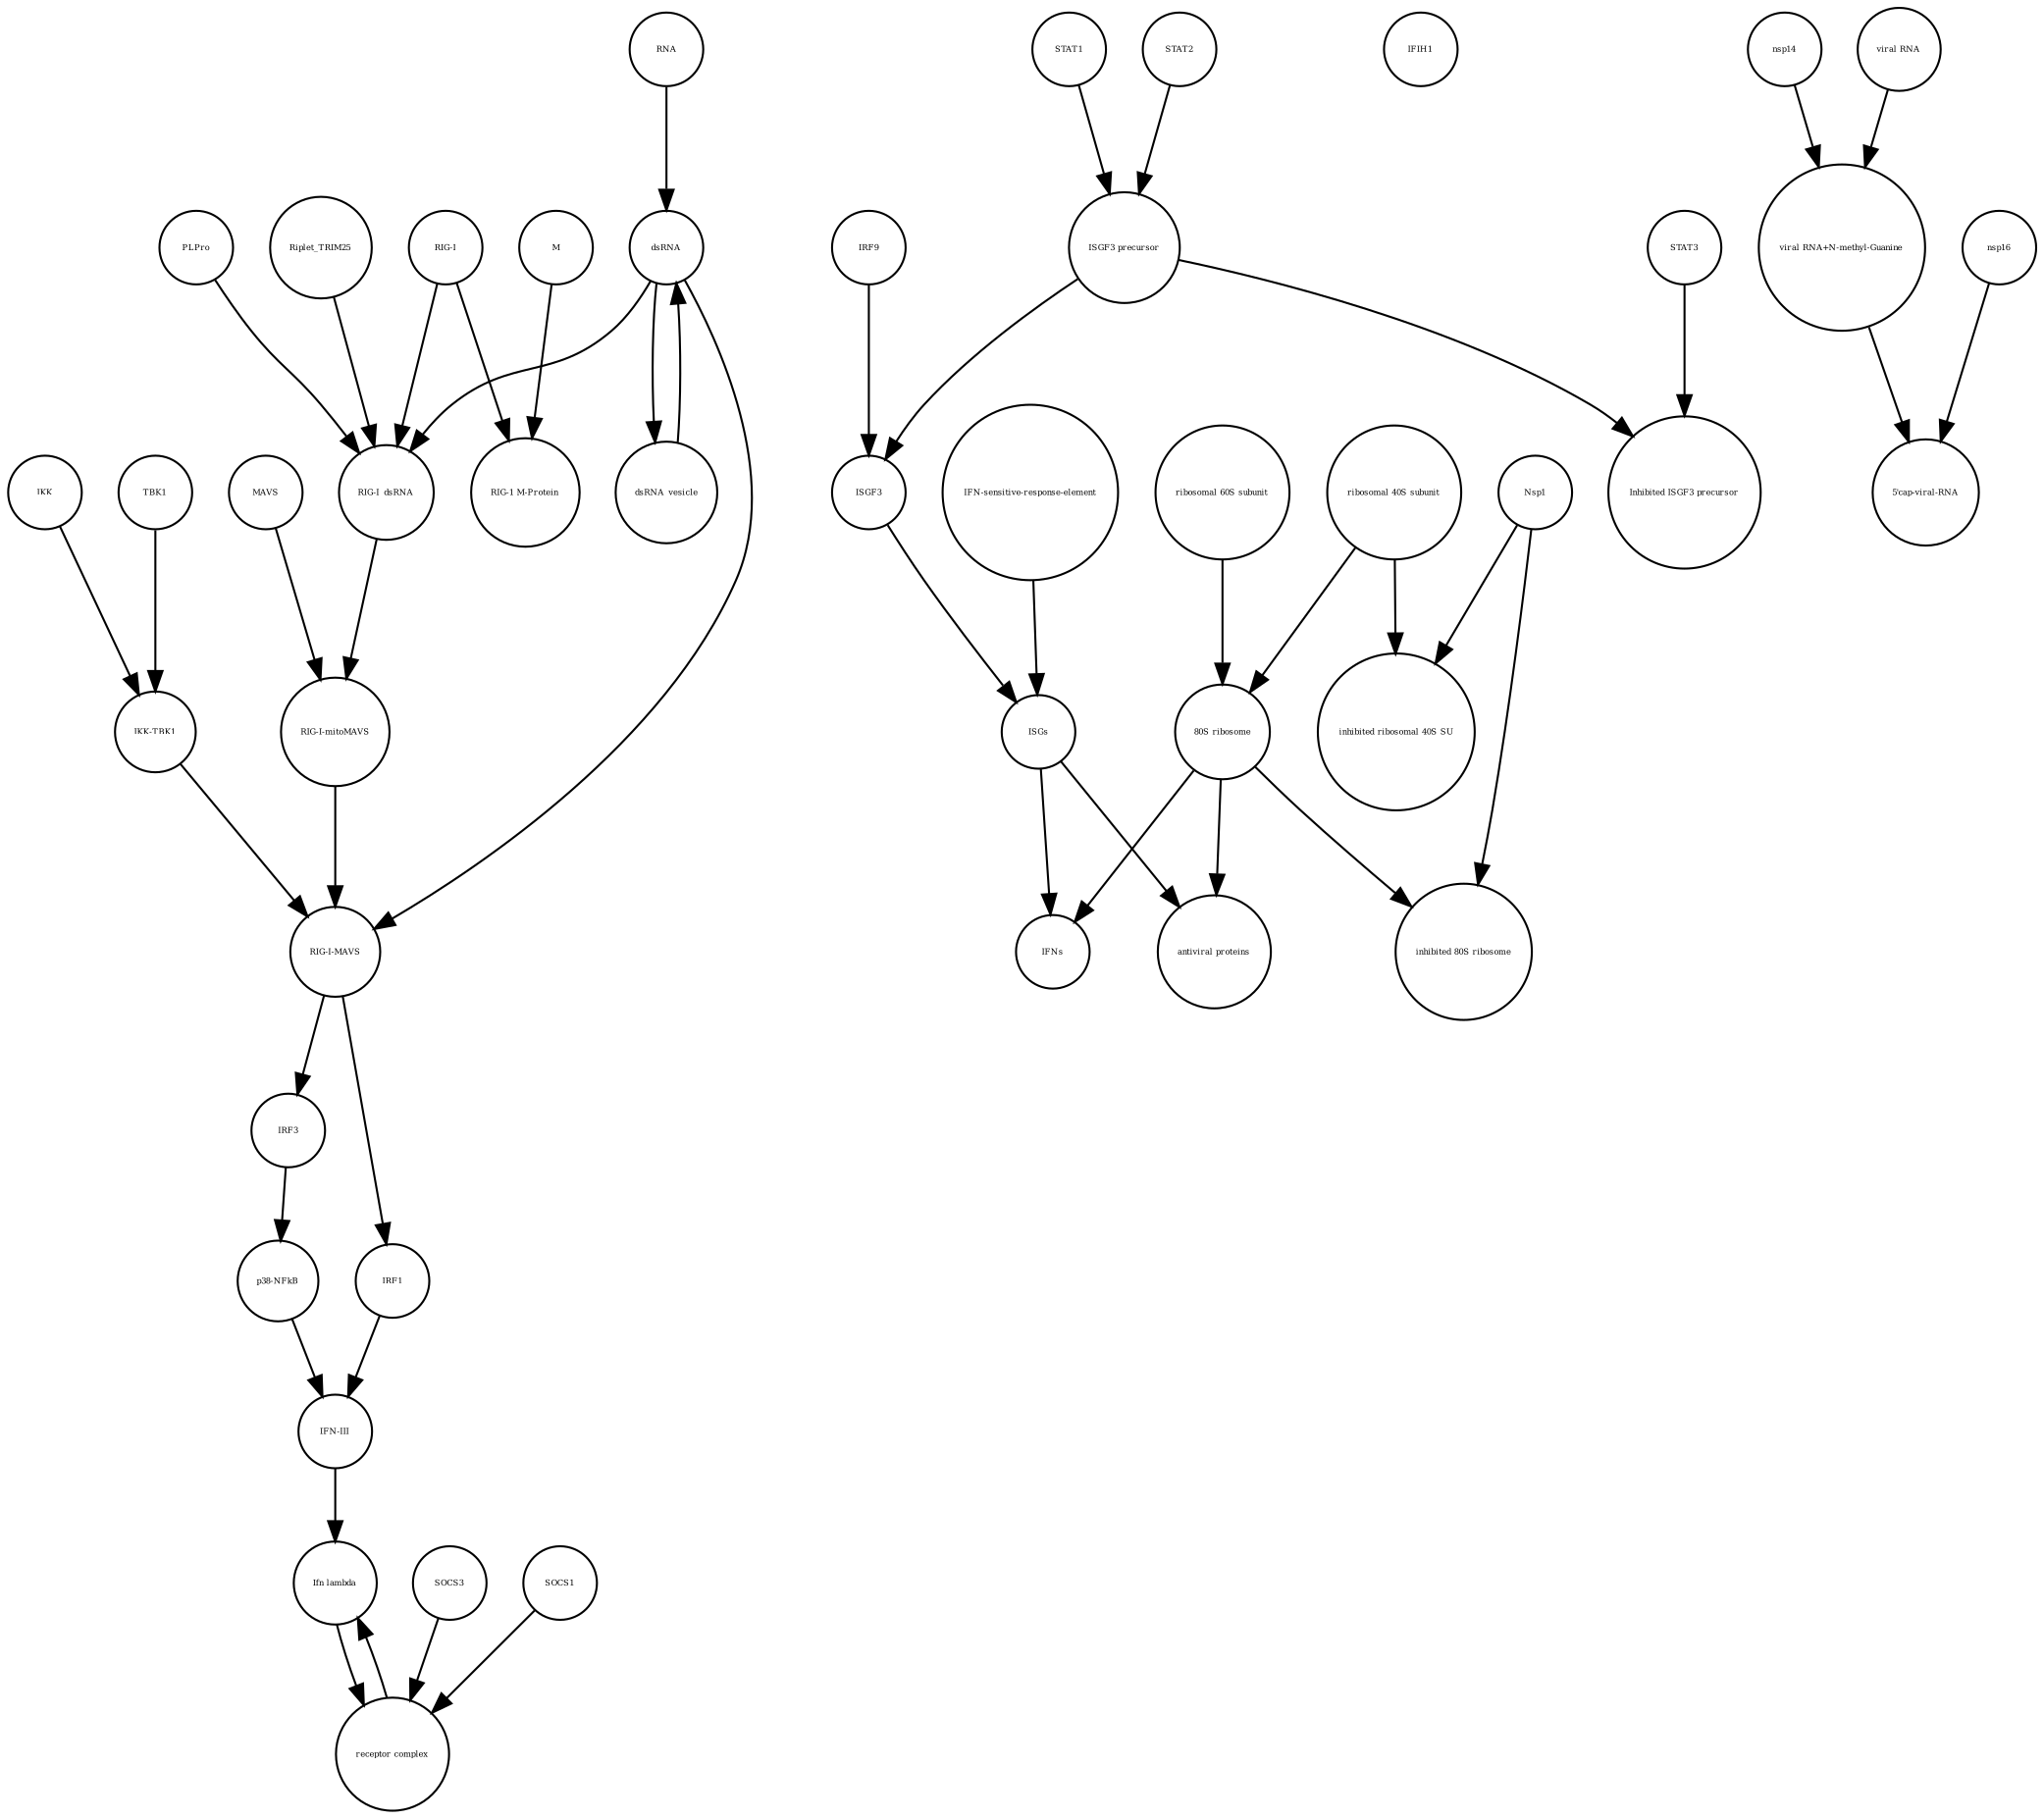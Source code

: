 strict digraph  {
TBK1 [annotation=urn_miriam_uniprot_Q9UHD2, bipartite=0, cls=macromolecule, fontsize=4, label=TBK1, shape=circle];
"Ifn lambda" [annotation="", bipartite=0, cls=complex, fontsize=4, label="Ifn lambda", shape=circle];
"IFN-III" [annotation="", bipartite=0, cls=macromolecule, fontsize=4, label="IFN-III", shape=circle];
Riplet_TRIM25 [annotation="", bipartite=0, cls=complex, fontsize=4, label=Riplet_TRIM25, shape=circle];
STAT1 [annotation="", bipartite=0, cls=macromolecule, fontsize=4, label=STAT1, shape=circle];
MAVS [annotation=urn_miriam_uniprot_Q7Z434, bipartite=0, cls=macromolecule, fontsize=4, label=MAVS, shape=circle];
IFIH1 [annotation="", bipartite=0, cls=macromolecule, fontsize=4, label=IFIH1, shape=circle];
ISGF3 [annotation="", bipartite=0, cls=complex, fontsize=4, label=ISGF3, shape=circle];
IKK [annotation="urn_miriam_uniprot_O14920|urn_miriam_uniprot_O15111", bipartite=0, cls=macromolecule, fontsize=4, label=IKK, shape=circle];
PLPro [annotation="urn_miriam_uniprot_P0C6X7|urn_miriam_uniprot_P0C6U8", bipartite=0, cls=macromolecule, fontsize=4, label=PLPro, shape=circle];
"inhibited ribosomal 40S SU" [annotation="urn_miriam_doi_10.1101%2F2020.05.18.102467", bipartite=0, cls=complex, fontsize=4, label="inhibited ribosomal 40S SU", shape=circle];
"Inhibited ISGF3 precursor" [annotation="", bipartite=0, cls=complex, fontsize=4, label="Inhibited ISGF3 precursor", shape=circle];
IRF3 [annotation=urn_miriam_uniprot_Q14653, bipartite=0, cls=macromolecule, fontsize=4, label=IRF3, shape=circle];
nsp14 [annotation=urn_miriam_ncbiprotein_YP_009725309, bipartite=0, cls=macromolecule, fontsize=4, label=nsp14, shape=circle];
"viral RNA" [annotation="", bipartite=0, cls="nucleic acid feature", fontsize=4, label="viral RNA", shape=circle];
dsRNA [annotation="", bipartite=0, cls="nucleic acid feature", fontsize=4, label=dsRNA, shape=circle];
"ribosomal 40S subunit" [annotation="", bipartite=0, cls=complex, fontsize=4, label="ribosomal 40S subunit", shape=circle];
"viral RNA+N-methyl-Guanine" [annotation="", bipartite=0, cls="nucleic acid feature", fontsize=4, label="viral RNA+N-methyl-Guanine", shape=circle];
ISGs [annotation="", bipartite=0, cls="nucleic acid feature", fontsize=4, label=ISGs, shape=circle];
nsp16 [annotation=urn_miriam_ncbiprotein_YP_009725311, bipartite=0, cls=macromolecule, fontsize=4, label=nsp16, shape=circle];
"5'cap-viral-RNA" [annotation="", bipartite=0, cls="nucleic acid feature", fontsize=4, label="5'cap-viral-RNA", shape=circle];
"IKK-TBK1" [annotation="", bipartite=0, cls=complex, fontsize=4, label="IKK-TBK1", shape=circle];
"ribosomal 60S subunit" [annotation="", bipartite=0, cls=complex, fontsize=4, label="ribosomal 60S subunit", shape=circle];
"ISGF3 precursor" [annotation="", bipartite=0, cls=complex, fontsize=4, label="ISGF3 precursor", shape=circle];
"IFN-sensitive-response-element" [annotation="", bipartite=0, cls="nucleic acid feature", fontsize=4, label="IFN-sensitive-response-element", shape=circle];
"80S ribosome" [annotation="", bipartite=0, cls=complex, fontsize=4, label="80S ribosome", shape=circle];
M [annotation=urn_miriam_uniprot_P0DTC5, bipartite=0, cls=macromolecule, fontsize=4, label=M, shape=circle];
"RIG-I-mitoMAVS" [annotation="", bipartite=0, cls=complex, fontsize=4, label="RIG-I-mitoMAVS", shape=circle];
"inhibited 80S ribosome" [annotation="", bipartite=0, cls=complex, fontsize=4, label="inhibited 80S ribosome", shape=circle];
"antiviral proteins" [annotation="", bipartite=0, cls=complex, fontsize=4, label="antiviral proteins", shape=circle];
RNA [annotation="", bipartite=0, cls="nucleic acid feature", fontsize=4, label=RNA, shape=circle];
"RIG-I" [annotation=urn_miriam_uniprot_O95786, bipartite=0, cls=macromolecule, fontsize=4, label="RIG-I", shape=circle];
STAT3 [annotation="", bipartite=0, cls=macromolecule, fontsize=4, label=STAT3, shape=circle];
"p38-NFkB" [annotation="", bipartite=0, cls=complex, fontsize=4, label="p38-NFkB", shape=circle];
STAT2 [annotation="", bipartite=0, cls=macromolecule, fontsize=4, label=STAT2, shape=circle];
"RIG-I_dsRNA" [annotation="", bipartite=0, cls=complex, fontsize=4, label="RIG-I_dsRNA", shape=circle];
IRF1 [annotation="", bipartite=0, cls=macromolecule, fontsize=4, label=IRF1, shape=circle];
"RIG-I-MAVS" [annotation="", bipartite=0, cls=complex, fontsize=4, label="RIG-I-MAVS", shape=circle];
IFNs [annotation="", bipartite=0, cls=complex, fontsize=4, label=IFNs, shape=circle];
dsRNA_vesicle [annotation="", bipartite=0, cls="nucleic acid feature", fontsize=4, label=dsRNA_vesicle, shape=circle];
Nsp1 [annotation="urn_miriam_ncbiprotein_YP_009725297|urn_miriam_uniprot_P0C6X7", bipartite=0, cls=macromolecule, fontsize=4, label=Nsp1, shape=circle];
IRF9 [annotation="", bipartite=0, cls=macromolecule, fontsize=4, label=IRF9, shape=circle];
"RIG-1 M-Protein" [annotation="", bipartite=0, cls=complex, fontsize=4, label="RIG-1 M-Protein", shape=circle];
SOCS3 [annotation="", bipartite=0, cls=macromolecule, fontsize=4, label=SOCS3, shape=circle];
"receptor complex" [annotation="", bipartite=0, cls=complex, fontsize=4, label="receptor complex", shape=circle];
SOCS1 [annotation="", bipartite=0, cls=macromolecule, fontsize=4, label=SOCS1, shape=circle];
TBK1 -> "IKK-TBK1"  [annotation="", interaction_type=production];
"Ifn lambda" -> "receptor complex"  [annotation="urn_miriam_doi_10.3791%2F53575", interaction_type=stimulation];
"IFN-III" -> "Ifn lambda"  [annotation="", interaction_type=production];
Riplet_TRIM25 -> "RIG-I_dsRNA"  [annotation=urn_miriam_pubmed_22390971, interaction_type=catalysis];
STAT1 -> "ISGF3 precursor"  [annotation="", interaction_type=production];
MAVS -> "RIG-I-mitoMAVS"  [annotation="", interaction_type=production];
ISGF3 -> ISGs  [annotation=urn_miriam_pubmed_30936491, interaction_type="necessary stimulation"];
IKK -> "IKK-TBK1"  [annotation="", interaction_type=production];
PLPro -> "RIG-I_dsRNA"  [annotation=urn_miriam_pubmed_25554382, interaction_type=catalysis];
IRF3 -> "p38-NFkB"  [annotation="", interaction_type=production];
nsp14 -> "viral RNA+N-methyl-Guanine"  [annotation="urn_miriam_doi_10.1016%2Fj.chom.2020.05.008", interaction_type=catalysis];
"viral RNA" -> "viral RNA+N-methyl-Guanine"  [annotation="", interaction_type=production];
dsRNA -> "RIG-I-MAVS"  [annotation=urn_miriam_pubmed_25636800, interaction_type="necessary stimulation"];
dsRNA -> "RIG-I_dsRNA"  [annotation=urn_miriam_pubmed_25045870, interaction_type="necessary stimulation"];
dsRNA -> dsRNA_vesicle  [annotation="", interaction_type=production];
"ribosomal 40S subunit" -> "inhibited ribosomal 40S SU"  [annotation="", interaction_type=production];
"ribosomal 40S subunit" -> "80S ribosome"  [annotation="", interaction_type=production];
"viral RNA+N-methyl-Guanine" -> "5'cap-viral-RNA"  [annotation="", interaction_type=production];
ISGs -> IFNs  [annotation="", interaction_type=production];
ISGs -> "antiviral proteins"  [annotation="", interaction_type=production];
nsp16 -> "5'cap-viral-RNA"  [annotation="urn_miriam_doi_10.1016%2Fj.chom.2020.05.008", interaction_type=catalysis];
"IKK-TBK1" -> "RIG-I-MAVS"  [annotation="", interaction_type=production];
"ribosomal 60S subunit" -> "80S ribosome"  [annotation="", interaction_type=production];
"ISGF3 precursor" -> ISGF3  [annotation="", interaction_type=production];
"ISGF3 precursor" -> "Inhibited ISGF3 precursor"  [annotation="", interaction_type=production];
"IFN-sensitive-response-element" -> ISGs  [annotation="", interaction_type=production];
"80S ribosome" -> "inhibited 80S ribosome"  [annotation="", interaction_type=production];
"80S ribosome" -> IFNs  [annotation=urn_miriam_pubmed_30936491, interaction_type=catalysis];
"80S ribosome" -> "antiviral proteins"  [annotation=urn_miriam_pubmed_30936491, interaction_type=catalysis];
M -> "RIG-1 M-Protein"  [annotation="", interaction_type=production];
"RIG-I-mitoMAVS" -> "RIG-I-MAVS"  [annotation="", interaction_type=production];
RNA -> dsRNA  [annotation="", interaction_type=production];
"RIG-I" -> "RIG-1 M-Protein"  [annotation="", interaction_type=production];
"RIG-I" -> "RIG-I_dsRNA"  [annotation="", interaction_type=production];
STAT3 -> "Inhibited ISGF3 precursor"  [annotation="", interaction_type=production];
"p38-NFkB" -> "IFN-III"  [annotation="", interaction_type=stimulation];
STAT2 -> "ISGF3 precursor"  [annotation="", interaction_type=production];
"RIG-I_dsRNA" -> "RIG-I-mitoMAVS"  [annotation="", interaction_type=production];
IRF1 -> "IFN-III"  [annotation="", interaction_type=stimulation];
"RIG-I-MAVS" -> IRF3  [annotation=urn_miriam_pubmed_25636800, interaction_type=stimulation];
"RIG-I-MAVS" -> IRF1  [annotation=urn_miriam_pubmed_25045870, interaction_type=catalysis];
dsRNA_vesicle -> dsRNA  [annotation="", interaction_type=production];
Nsp1 -> "inhibited ribosomal 40S SU"  [annotation="", interaction_type=production];
Nsp1 -> "inhibited 80S ribosome"  [annotation="", interaction_type=production];
IRF9 -> ISGF3  [annotation="", interaction_type=production];
SOCS3 -> "receptor complex"  [annotation="", interaction_type=production];
"receptor complex" -> "Ifn lambda"  [annotation="", interaction_type=production];
SOCS1 -> "receptor complex"  [annotation="", interaction_type=production];
}
